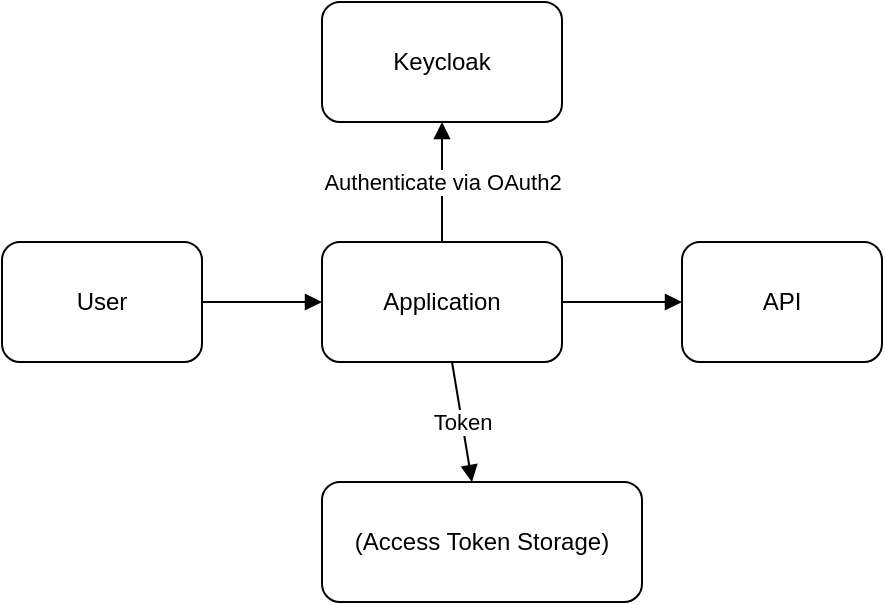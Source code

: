 <?xml version="1.0" encoding="UTF-8"?>
<mxfile>
  <diagram name="OAuth2 Keycloak Flow" id="OAuth2Flow001">
    <mxGraphModel dx="1428" dy="833" grid="1" gridSize="10" guides="1" tooltips="1" connect="1" arrows="1" fold="1" page="1" pageScale="1" pageWidth="827" pageHeight="1169">
      <root>
        <mxCell id="0"/>
        <mxCell id="1" parent="0"/>
        
        <!-- User -->
        <mxCell id="2" value="User" style="rounded=1;whiteSpace=wrap;html=1;" vertex="1" parent="1">
          <mxGeometry x="20" y="160" width="100" height="60" as="geometry"/>
        </mxCell>
        
        <!-- Application -->
        <mxCell id="3" value="Application" style="rounded=1;whiteSpace=wrap;html=1;" vertex="1" parent="1">
          <mxGeometry x="180" y="160" width="120" height="60" as="geometry"/>
        </mxCell>
        
        <!-- Keycloak -->
        <mxCell id="4" value="Keycloak" style="rounded=1;whiteSpace=wrap;html=1;" vertex="1" parent="1">
          <mxGeometry x="180" y="40" width="120" height="60" as="geometry"/>
        </mxCell>

        <!-- API -->
        <mxCell id="5" value="API" style="rounded=1;whiteSpace=wrap;html=1;" vertex="1" parent="1">
          <mxGeometry x="360" y="160" width="100" height="60" as="geometry"/>
        </mxCell>
        
        <!-- Token Target (placeholder) -->
        <mxCell id="6" value="(Access Token Storage)" style="rounded=1;whiteSpace=wrap;html=1;" vertex="1" parent="1">
          <mxGeometry x="180" y="280" width="160" height="60" as="geometry"/>
        </mxCell>

        <!-- Connections -->
        <mxCell id="7" style="endArrow=block;html=1;" edge="1" parent="1" source="2" target="3">
          <mxGeometry relative="1" as="geometry"/>
        </mxCell>
        
        <mxCell id="8" value="Authenticate via OAuth2" style="endArrow=block;html=1;" edge="1" parent="1" source="3" target="4">
          <mxGeometry relative="1" as="geometry"/>
        </mxCell>
        
        <mxCell id="9" value="Token" style="endArrow=block;html=1;" edge="1" parent="1" source="3" target="6">
          <mxGeometry relative="1" as="geometry"/>
        </mxCell>
        
        <mxCell id="10" style="endArrow=block;html=1;" edge="1" parent="1" source="3" target="5">
          <mxGeometry relative="1" as="geometry"/>
        </mxCell>
        
      </root>
    </mxGraphModel>
  </diagram>
</mxfile>
